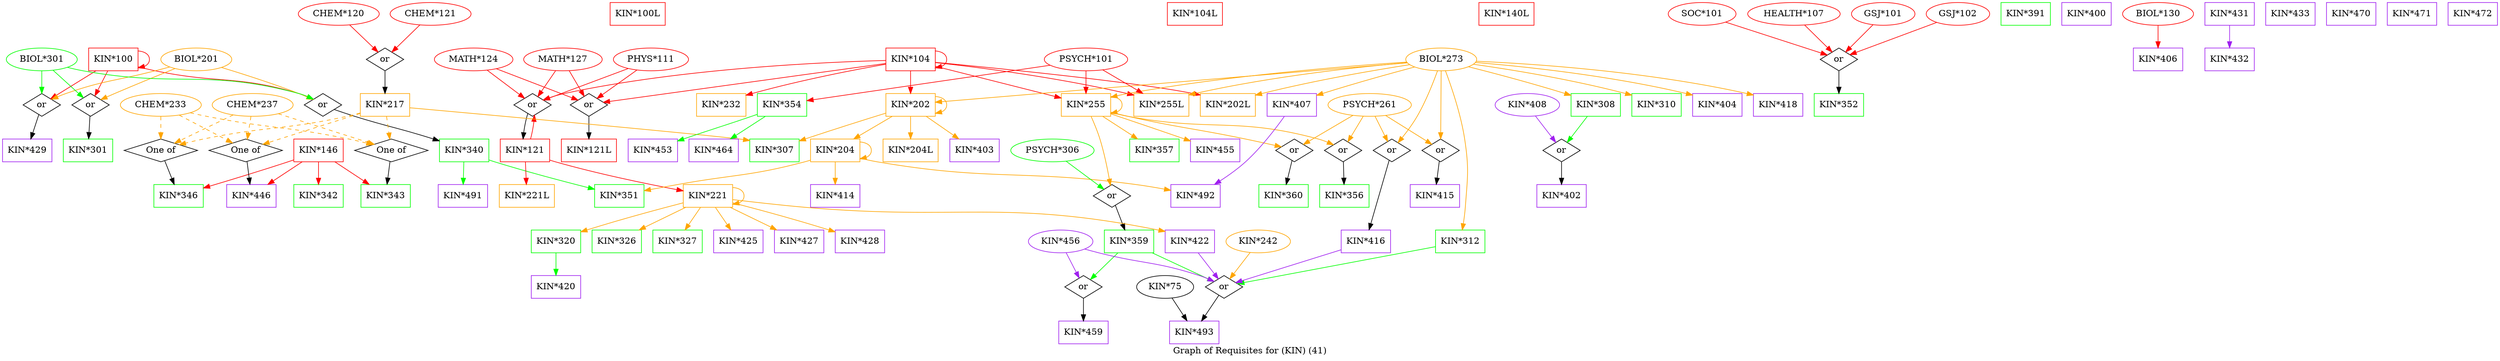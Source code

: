 strict digraph "" {
	graph [bb="0,0,3938,563",
		label="Graph of Requisites for (KIN) (41)",
		lheight=0.21,
		lp="1969,11.5",
		lwidth=3.38
	];
	node [label="\N"];
	"KIN*100"	[color=red,
		height=0.5,
		pos="175,473",
		shape=box,
		width=1.0833];
	"KIN*100" -> "KIN*100"	[color=red,
		pos="e,214.16,459.64 214.16,486.36 224.33,485.54 232,481.09 232,473 232,467.82 228.85,464.13 223.92,461.93"];
	or318	[height=0.5,
		label=or,
		pos="139,401",
		shape=diamond,
		width=0.81703];
	"KIN*100" -> or318	[color=red,
		pos="e,145.65,414.93 166.1,454.7 161.3,445.37 155.34,433.77 150.22,423.83"];
	or319	[height=0.5,
		label=or,
		pos="506,401",
		shape=diamond,
		width=0.81703];
	"KIN*100" -> or319	[color=red,
		pos="e,490.82,409.9 214.29,461.23 223.05,459.01 232.31,456.8 241,455 341.02,434.24 370.09,448.11 468,419 472.49,417.67 477.13,415.92 \
481.57,414.05"];
	or327	[height=0.5,
		label=or,
		pos="62,401",
		shape=diamond,
		width=0.81703];
	"KIN*100" -> or327	[color=red,
		pos="e,75.97,410.65 147.36,454.88 128.11,442.95 102.74,427.24 84.68,416.05"];
	"KIN*301"	[color=green,
		height=0.5,
		pos="135,329",
		shape=box,
		width=1.0833];
	or318 -> "KIN*301"	[pos="e,136,347.45 138.05,383.41 137.61,375.71 137.08,366.34 136.58,357.62"];
	"KIN*340"	[color=green,
		height=0.5,
		pos="729,329",
		shape=box,
		width=1.0833];
	or319 -> "KIN*340"	[pos="e,689.77,344.12 523.61,393.62 532.91,390.33 544.53,386.31 555,383 607.6,366.37 623.83,364.85 680.01,347.22"];
	"KIN*429"	[color=purple,
		height=0.5,
		pos="39,329",
		shape=box,
		width=1.0833];
	or327 -> "KIN*429"	[pos="e,44.623,347.11 57.346,385.83 54.618,377.53 51.082,366.77 47.844,356.92"];
	"KIN*351"	[color=green,
		height=0.5,
		pos="1016,257",
		shape=box,
		width=1.0833];
	"KIN*340" -> "KIN*351"	[color=green,
		pos="e,976.72,265.18 768.17,313.69 771.14,312.74 774.11,311.83 777,311 841.84,292.4 918.14,276.49 966.78,267.09"];
	"KIN*491"	[color=purple,
		height=0.5,
		pos="727,257",
		shape=box,
		width=1.0833];
	"KIN*340" -> "KIN*491"	[color=green,
		pos="e,727.49,275.1 728.51,310.7 728.29,302.98 728.02,293.71 727.77,285.11"];
	"KIN*100L"	[color=red,
		height=0.5,
		pos="1003,545",
		shape=box,
		width=1.2083];
	"KIN*104"	[color=red,
		height=0.5,
		pos="1434,473",
		shape=box,
		width=1.0833];
	"KIN*104" -> "KIN*104"	[color=red,
		pos="e,1473.2,459.64 1473.2,486.36 1483.3,485.54 1491,481.09 1491,473 1491,467.82 1487.9,464.13 1482.9,461.93"];
	or315	[height=0.5,
		label=or,
		pos="837,401",
		shape=diamond,
		width=0.81703];
	"KIN*104" -> or315	[color=red,
		pos="e,854.2,408.81 1394.8,471.21 1304.5,468.73 1075,458.72 888,419 880,417.3 871.5,414.77 863.79,412.18"];
	or316	[height=0.5,
		label=or,
		pos="926,401",
		shape=diamond,
		width=0.81703];
	"KIN*104" -> or316	[color=red,
		pos="e,948.87,405.15 1395,466.62 1298.3,453.3 1049,418.95 959.03,406.55"];
	"KIN*202"	[color=orange,
		height=0.5,
		pos="1434,401",
		shape=box,
		width=1.0833];
	"KIN*104" -> "KIN*202"	[color=red,
		pos="e,1434,419.1 1434,454.7 1434,446.98 1434,437.71 1434,429.11"];
	"KIN*202L"	[color=orange,
		height=0.5,
		pos="1933,401",
		shape=box,
		width=1.2083];
	"KIN*104" -> "KIN*202L"	[color=red,
		pos="e,1889.2,416.76 1473.1,468.32 1563.6,459.68 1785.7,437.53 1879.3,418.85"];
	"KIN*232"	[color=orange,
		height=0.5,
		pos="1135,401",
		shape=box,
		width=1.0833];
	"KIN*104" -> "KIN*232"	[color=red,
		pos="e,1174.2,416.34 1394.9,465.4 1347.2,456.98 1263.8,441.11 1183.9,419.06"];
	"KIN*255"	[color=orange,
		height=0.5,
		pos="1709,401",
		shape=box,
		width=1.0833];
	"KIN*104" -> "KIN*255"	[color=red,
		pos="e,1669.6,412.03 1473.1,462.05 1522.1,449.56 1606.2,428.16 1659.7,414.56"];
	"KIN*255L"	[color=orange,
		height=0.5,
		pos="1828,401",
		shape=box,
		width=1.2083];
	"KIN*104" -> "KIN*255L"	[color=red,
		pos="e,1784.5,416.55 1473.2,467.92 1535.3,461.03 1659.8,445.43 1774.5,418.9"];
	"KIN*121"	[color=red,
		height=0.5,
		pos="825,329",
		shape=box,
		width=1.0833];
	or315 -> "KIN*121"	[pos="e,822.04,347.14 829.54,387.49 826.82,379.05 824.43,367.59 823.05,357.13"];
	"KIN*121L"	[color=red,
		height=0.5,
		pos="926,329",
		shape=box,
		width=1.2083];
	or316 -> "KIN*121L"	[pos="e,926,347.1 926,382.7 926,374.98 926,365.71 926,357.11"];
	"KIN*202" -> "KIN*202"	[color=orange,
		pos="e,1473.2,387.64 1473.2,414.36 1483.3,413.54 1491,409.09 1491,401 1491,395.82 1487.9,392.13 1482.9,389.93"];
	"KIN*204"	[color=orange,
		height=0.5,
		pos="1315,329",
		shape=box,
		width=1.0833];
	"KIN*202" -> "KIN*204"	[color=orange,
		pos="e,1344.2,347.19 1404.9,382.88 1389.3,373.72 1370,362.34 1353.2,352.48"];
	"KIN*204L"	[color=orange,
		height=0.5,
		pos="1434,329",
		shape=box,
		width=1.2083];
	"KIN*202" -> "KIN*204L"	[color=orange,
		pos="e,1434,347.1 1434,382.7 1434,374.98 1434,365.71 1434,357.11"];
	"KIN*307"	[color=green,
		height=0.5,
		pos="1219,329",
		shape=box,
		width=1.0833];
	"KIN*202" -> "KIN*307"	[color=orange,
		pos="e,1258.3,344.02 1394.7,387.94 1362.9,378.09 1316.8,363.57 1268,347.3"];
	"KIN*403"	[color=purple,
		height=0.5,
		pos="1535,329",
		shape=box,
		width=1.0833];
	"KIN*202" -> "KIN*403"	[color=orange,
		pos="e,1510.2,347.19 1458.7,382.88 1471.7,373.89 1487.7,362.76 1501.8,353.03"];
	"KIN*255" -> "KIN*255"	[color=orange,
		pos="e,1748.2,387.64 1748.2,414.36 1758.3,413.54 1766,409.09 1766,401 1766,395.82 1762.9,392.13 1757.9,389.93"];
	or321	[height=0.5,
		label=or,
		pos="2039,329",
		shape=diamond,
		width=0.81703];
	"KIN*255" -> or321	[color=orange,
		pos="e,2018.7,334.72 1748.3,389.44 1757.1,387.21 1766.3,384.94 1775,383 1858,364.38 1879.7,364.29 1963,347 1978.1,343.87 1994.8,340.16 \
2008.7,337"];
	"KIN*357"	[color=green,
		height=0.5,
		pos="1819,329",
		shape=box,
		width=1.0833];
	"KIN*255" -> "KIN*357"	[color=orange,
		pos="e,1792,347.19 1735.9,382.88 1750.2,373.81 1767.8,362.55 1783.2,352.76"];
	or322	[height=0.5,
		label=or,
		pos="1752,257",
		shape=diamond,
		width=0.81703];
	"KIN*255" -> or322	[color=orange,
		pos="e,1749.7,273.7 1718,382.71 1723,372.53 1729,359.28 1733,347 1739.9,326.15 1744.9,301.71 1748,283.72"];
	or323	[height=0.5,
		label=or,
		pos="2116,329",
		shape=diamond,
		width=0.81703];
	"KIN*255" -> or323	[color=orange,
		pos="e,2100.8,337.85 1748.2,388.98 1757,386.77 1766.3,384.64 1775,383 1907.9,358.09 1946.5,382.38 2077,347 2081.8,345.69 2086.8,343.89 \
2091.6,341.94"];
	"KIN*455"	[color=purple,
		height=0.5,
		pos="1915,329",
		shape=box,
		width=1.0833];
	"KIN*255" -> "KIN*455"	[color=orange,
		pos="e,1876,343.88 1748,387.11 1778,377.18 1820.6,362.94 1866.5,347.16"];
	"KIN*121" -> or315	[color=red,
		pos="e,840.07,384.81 833.83,347.13 836.12,355.41 838.06,365.52 839.17,374.67"];
	"KIN*221"	[color=orange,
		height=0.5,
		pos="1158,257",
		shape=box,
		width=1.0833];
	"KIN*121" -> "KIN*221"	[color=red,
		pos="e,1118.9,265.1 864.14,313.58 867.12,312.65 870.1,311.78 873,311 884.32,307.96 1030.2,281.25 1108.7,266.95"];
	"KIN*221L"	[color=orange,
		height=0.5,
		pos="828,257",
		shape=box,
		width=1.2083];
	"KIN*121" -> "KIN*221L"	[color=red,
		pos="e,827.27,275.1 825.74,310.7 826.07,302.98 826.47,293.71 826.84,285.11"];
	"KIN*204" -> "KIN*204"	[color=orange,
		pos="e,1354.2,315.64 1354.2,342.36 1364.3,341.54 1372,337.09 1372,329 1372,323.82 1368.9,320.13 1363.9,317.93"];
	"KIN*204" -> "KIN*351"	[color=orange,
		pos="e,1055,265.59 1275.8,313.66 1272.9,312.71 1269.9,311.81 1267,311 1229.6,300.49 1126.8,279.72 1065,267.54"];
	"KIN*414"	[color=purple,
		height=0.5,
		pos="1315,257",
		shape=box,
		width=1.0833];
	"KIN*204" -> "KIN*414"	[color=orange,
		pos="e,1315,275.1 1315,310.7 1315,302.98 1315,293.71 1315,285.11"];
	"KIN*492"	[color=purple,
		height=0.5,
		pos="1879,257",
		shape=box,
		width=1.0833];
	"KIN*204" -> "KIN*492"	[color=orange,
		pos="e,1839.7,266.39 1354.2,316.77 1363,314.58 1372.3,312.5 1381,311 1560.9,280.14 1609.3,300.15 1790,275 1802.9,273.2 1816.8,270.79 \
1829.6,268.35"];
	"KIN*356"	[color=green,
		height=0.5,
		pos="2023,257",
		shape=box,
		width=1.0833];
	or321 -> "KIN*356"	[pos="e,2026.9,275.13 2035.5,312.81 2033.7,304.66 2031.3,294.37 2029.2,284.92"];
	"KIN*359"	[color=green,
		height=0.5,
		pos="1778,185",
		shape=box,
		width=1.0833];
	or322 -> "KIN*359"	[pos="e,1771.6,203.11 1757.3,241.83 1760.4,233.45 1764.4,222.54 1768.1,212.6"];
	"KIN*360"	[color=green,
		height=0.5,
		pos="2119,257",
		shape=box,
		width=1.0833];
	or323 -> "KIN*360"	[pos="e,2118.3,275.45 2116.7,311.41 2117,303.71 2117.4,294.34 2117.8,285.62"];
	"KIN*104L"	[color=red,
		height=0.5,
		pos="1882,545",
		shape=box,
		width=1.2083];
	"KIN*221" -> "KIN*221"	[color=orange,
		pos="e,1197.2,243.64 1197.2,270.36 1207.3,269.54 1215,265.09 1215,257 1215,251.82 1211.9,248.13 1206.9,245.93"];
	"KIN*320"	[color=green,
		height=0.5,
		pos="918,185",
		shape=box,
		width=1.0833];
	"KIN*221" -> "KIN*320"	[color=orange,
		pos="e,957.22,200.14 1118.8,246.05 1081.9,236.48 1024.9,221.22 966.9,203.18"];
	"KIN*326"	[color=green,
		height=0.5,
		pos="1014,185",
		shape=box,
		width=1.0833];
	"KIN*221" -> "KIN*326"	[color=orange,
		pos="e,1049.4,203.19 1122.8,238.88 1103.4,229.47 1079.2,217.71 1058.6,207.67"];
	"KIN*327"	[color=green,
		height=0.5,
		pos="1110,185",
		shape=box,
		width=1.0833];
	"KIN*221" -> "KIN*327"	[color=orange,
		pos="e,1121.7,203.1 1146.1,238.7 1140.5,230.47 1133.6,220.48 1127.4,211.42"];
	"KIN*422"	[color=purple,
		height=0.5,
		pos="1874,185",
		shape=box,
		width=1.0833];
	"KIN*221" -> "KIN*422"	[color=orange,
		pos="e,1835,200.82 1197.2,249 1217.9,245.53 1243.8,241.55 1267,239 1511.2,212.15 1580.3,251.96 1825.1,202.83"];
	"KIN*425"	[color=purple,
		height=0.5,
		pos="1206,185",
		shape=box,
		width=1.0833];
	"KIN*221" -> "KIN*425"	[color=orange,
		pos="e,1194.3,203.1 1169.9,238.7 1175.5,230.47 1182.4,220.48 1188.6,211.42"];
	"KIN*427"	[color=purple,
		height=0.5,
		pos="1302,185",
		shape=box,
		width=1.0833];
	"KIN*221" -> "KIN*427"	[color=orange,
		pos="e,1266.6,203.19 1193.2,238.88 1212.6,229.47 1236.8,217.71 1257.4,207.67"];
	"KIN*428"	[color=purple,
		height=0.5,
		pos="1398,185",
		shape=box,
		width=1.0833];
	"KIN*221" -> "KIN*428"	[color=orange,
		pos="e,1358.8,200.14 1197.2,246.05 1234.1,236.48 1291.1,221.22 1349.1,203.18"];
	"KIN*420"	[color=purple,
		height=0.5,
		pos="918,113",
		shape=box,
		width=1.0833];
	"KIN*320" -> "KIN*420"	[color=green,
		pos="e,918,131.1 918,166.7 918,158.98 918,149.71 918,141.11"];
	or329	[height=0.5,
		label=or,
		pos="1924,113",
		shape=diamond,
		width=0.81703];
	"KIN*422" -> or329	[color=purple,
		pos="e,1915.4,126.06 1886.4,166.7 1893.3,156.93 1902.1,144.66 1909.4,134.42"];
	"PHYS*111"	[color=red,
		height=0.5,
		pos="1034,473",
		width=1.6429];
	"PHYS*111" -> or315	[color=red,
		pos="e,854.71,408.29 996.95,458.83 958.3,445.1 898.63,423.9 864.15,411.65"];
	"PHYS*111" -> or316	[color=red,
		pos="e,939.69,410.87 1010,456.46 991.62,444.53 966.37,428.16 948.36,416.5"];
	"MATH*124"	[color=red,
		height=0.5,
		pos="754,473",
		width=1.7151];
	"MATH*124" -> or315	[color=red,
		pos="e,825.28,411.88 773.25,455.76 786.58,444.53 804.25,429.62 817.6,418.36"];
	"MATH*124" -> or316	[color=red,
		pos="e,908.94,408.94 788.39,458 821.16,444.67 869.78,424.88 899.6,412.74"];
	"MATH*127"	[color=red,
		height=0.5,
		pos="895,473",
		width=1.7151];
	"MATH*127" -> or315	[color=red,
		pos="e,846.48,413.44 881.25,455.41 872.8,445.2 861.92,432.07 853.06,421.39"];
	"MATH*127" -> or316	[color=red,
		pos="e,920.02,415.51 902.5,455.05 906.54,445.95 911.56,434.6 915.93,424.74"];
	"KIN*140L"	[color=red,
		height=0.5,
		pos="2374,545",
		shape=box,
		width=1.2083];
	"KIN*146"	[color=red,
		height=0.5,
		pos="499,329",
		shape=box,
		width=1.0833];
	"KIN*342"	[color=green,
		height=0.5,
		pos="499,257",
		shape=box,
		width=1.0833];
	"KIN*146" -> "KIN*342"	[color=red,
		pos="e,499,275.1 499,310.7 499,302.98 499,293.71 499,285.11"];
	"KIN*343"	[color=green,
		height=0.5,
		pos="605,257",
		shape=box,
		width=1.0833];
	"KIN*146" -> "KIN*343"	[color=red,
		pos="e,578.97,275.19 524.93,310.88 538.66,301.81 555.71,290.55 570.54,280.76"];
	"KIN*346"	[color=green,
		height=0.5,
		pos="278,257",
		shape=box,
		width=1.0833];
	"KIN*146" -> "KIN*346"	[color=red,
		pos="e,317.32,269.52 459.75,313.95 456.8,312.93 453.85,311.94 451,311 409.46,297.29 361.92,282.81 327.2,272.46"];
	"KIN*446"	[color=purple,
		height=0.5,
		pos="393,257",
		shape=box,
		width=1.0833];
	"KIN*146" -> "KIN*446"	[color=red,
		pos="e,419.03,275.19 473.07,310.88 459.34,301.81 442.29,290.55 427.46,280.76"];
	"BIOL*273"	[color=orange,
		height=0.5,
		pos="2270,473",
		width=1.5526];
	"BIOL*273" -> "KIN*202"	[color=orange,
		pos="e,1473.5,405.3 2216.4,467.51 2064.2,454.77 1630.7,418.47 1483.6,406.15"];
	"BIOL*273" -> "KIN*202L"	[color=orange,
		pos="e,1976.5,416.45 2220.3,464.68 2165.4,456.14 2074.1,440.68 1986.4,418.92"];
	"BIOL*273" -> "KIN*255"	[color=orange,
		pos="e,1748.2,413.1 2215.4,468.76 2123.8,462.74 1933.6,447.76 1775,419 1769.5,418.01 1763.9,416.81 1758.2,415.52"];
	"BIOL*273" -> "KIN*255L"	[color=orange,
		pos="e,1871.5,416.86 2216.5,467.81 2142.8,461.37 2006,446.98 1881.6,419.16"];
	"KIN*308"	[color=green,
		height=0.5,
		pos="2514,401",
		shape=box,
		width=1.0833];
	"BIOL*273" -> "KIN*308"	[color=orange,
		pos="e,2474.8,416.16 2313.1,461.35 2350.9,451.79 2407.5,436.93 2465.2,419.16"];
	"KIN*310"	[color=green,
		height=0.5,
		pos="2610,401",
		shape=box,
		width=1.0833];
	"BIOL*273" -> "KIN*310"	[color=orange,
		pos="e,2570.9,416.44 2320.7,465.33 2377.3,457.32 2471.7,442.29 2561.1,419.01"];
	"KIN*312"	[color=green,
		height=0.5,
		pos="2301,185",
		shape=box,
		width=1.0833];
	"BIOL*273" -> "KIN*312"	[color=orange,
		pos="e,2303.8,203.13 2276.9,454.98 2286.2,431.26 2302.1,386.71 2308,347 2315.1,299.52 2311.1,286.9 2308,239 2307.4,230.53 2306.4,221.36 \
2305.3,213.06"];
	"KIN*404"	[color=purple,
		height=0.5,
		pos="2706,401",
		shape=box,
		width=1.0833];
	"BIOL*273" -> "KIN*404"	[color=orange,
		pos="e,2666.9,416.58 2324,468.13 2397.6,462.1 2533.3,448.22 2656.9,418.99"];
	"KIN*407"	[color=purple,
		height=0.5,
		pos="2034,401",
		shape=box,
		width=1.0833];
	"BIOL*273" -> "KIN*407"	[color=orange,
		pos="e,2073.2,416.13 2228,460.99 2191.8,451.34 2138,436.54 2082.8,419.17"];
	or325	[height=0.5,
		label=or,
		pos="2270,329",
		shape=diamond,
		width=0.81703];
	"BIOL*273" -> or325	[color=orange,
		pos="e,2270,347.19 2270,454.87 2270,430.67 2270,386.21 2270,357.39"];
	or326	[height=0.5,
		label=or,
		pos="2193,329",
		shape=diamond,
		width=0.81703];
	"BIOL*273" -> or326	[color=orange,
		pos="e,2202.5,341.26 2264.1,455.05 2257.4,436.72 2245.7,406.93 2232,383 2225.3,371.18 2216.3,358.89 2208.7,349.12"];
	"KIN*418"	[color=purple,
		height=0.5,
		pos="2802,401",
		shape=box,
		width=1.0833];
	"BIOL*273" -> "KIN*418"	[color=orange,
		pos="e,2762.9,416.67 2325.5,470.09 2414.3,466.12 2593.8,454.39 2753,418.93"];
	or324	[height=0.5,
		label=or,
		pos="2460,329",
		shape=diamond,
		width=0.81703];
	"KIN*308" -> or324	[color=green,
		pos="e,2469,341.63 2500.7,382.7 2492.9,372.7 2483.2,360.09 2475.2,349.72"];
	"KIN*312" -> or329	[color=green,
		pos="e,1945.6,118 2261.7,176.71 2186.7,162.78 2024.5,132.65 1955.8,119.9"];
	"KIN*407" -> "KIN*492"	[color=purple,
		pos="e,1911.5,275.06 2022.9,382.85 2010,363.81 1987.4,332.88 1963,311 1950.1,299.48 1934.5,288.85 1920.2,280.19"];
	"KIN*415"	[color=purple,
		height=0.5,
		pos="2260,257",
		shape=box,
		width=1.0833];
	or325 -> "KIN*415"	[pos="e,2262.5,275.29 2267.7,312.12 2266.6,304.23 2265.2,294.48 2263.9,285.43"];
	"KIN*416"	[color=purple,
		height=0.5,
		pos="2154,185",
		shape=box,
		width=1.0833];
	or326 -> "KIN*416"	[pos="e,2158.8,203.44 2189,313.34 2182.5,289.76 2169.7,243.04 2161.5,213.22"];
	"KIN*402"	[color=purple,
		height=0.5,
		pos="2460,257",
		shape=box,
		width=1.0833];
	or324 -> "KIN*402"	[pos="e,2460,275.1 2460,310.7 2460,302.98 2460,293.71 2460,285.11"];
	"KIN*493"	[color=purple,
		height=0.5,
		pos="1838,41",
		shape=box,
		width=1.0833];
	or329 -> "KIN*493"	[pos="e,1859.1,59.191 1912,102.27 1900.4,92.798 1882.3,78.045 1866.9,65.507"];
	"KIN*416" -> or329	[color=purple,
		pos="e,1942.6,119.65 2115,172.13 2068.8,158.07 1993,134.99 1952.1,122.57"];
	"KIN*217"	[color=orange,
		height=0.5,
		pos="603,401",
		shape=box,
		width=1.0833];
	"KIN*217" -> "KIN*307"	[color=orange,
		pos="e,1179.9,344.72 642.19,396.61 758.96,386.48 1100.2,356.62 1170,346.44"];
	of141	[height=0.5,
		label="One of",
		pos="614,329",
		shape=diamond,
		width=1.6085];
	"KIN*217" -> of141	[color=orange,
		pos="e,611.39,346.62 605.72,382.7 606.95,374.87 608.43,365.44 609.8,356.73",
		style=dashed];
	of142	[height=0.5,
		label="One of",
		pos="250,329",
		shape=diamond,
		width=1.6085];
	"KIN*217" -> of142	[color=orange,
		pos="e,279.22,338.03 563.82,387.98 557.24,386.17 550.45,384.44 544,383 444.29,360.82 417.05,367.58 317,347 307.95,345.14 298.28,342.86 \
289.18,340.58",
		style=dashed];
	of143	[height=0.5,
		label="One of",
		pos="384,329",
		shape=diamond,
		width=1.6085];
	"KIN*217" -> of143	[color=orange,
		pos="e,411.07,338.65 563.85,387.49 523.24,374.51 460.26,354.37 420.62,341.7",
		style=dashed];
	of141 -> "KIN*343"	[pos="e,607.24,275.45 611.87,311.41 610.88,303.71 609.67,294.34 608.55,285.62"];
	of142 -> "KIN*346"	[pos="e,271.15,275.13 256.08,312.81 259.37,304.57 263.54,294.15 267.35,284.62"];
	of143 -> "KIN*446"	[pos="e,390.76,275.45 386.13,311.41 387.12,303.71 388.33,294.34 389.45,285.62"];
	or317	[height=0.5,
		label=or,
		pos="603,473",
		shape=diamond,
		width=0.81703];
	or317 -> "KIN*217"	[pos="e,603,419.1 603,454.7 603,446.98 603,437.71 603,429.11"];
	"CHEM*120"	[color=red,
		height=0.5,
		pos="530,545",
		width=1.7693];
	"CHEM*120" -> or317	[color=red,
		pos="e,591.95,484.6 547.3,527.41 558.54,516.64 573.17,502.61 584.61,491.63"];
	"CHEM*121"	[color=red,
		height=0.5,
		pos="675,545",
		width=1.7693];
	"CHEM*121" -> or317	[color=red,
		pos="e,613.9,484.6 657.94,527.41 646.85,516.64 632.43,502.61 621.14,491.63"];
	"KIN*359" -> or329	[color=green,
		pos="e,1908.3,121.54 1813.7,166.88 1840.2,154.2 1875.5,137.24 1899,125.99"];
	or328	[height=0.5,
		label=or,
		pos="1734,113",
		shape=diamond,
		width=0.81703];
	"KIN*359" -> or328	[color=green,
		pos="e,1741.9,126.49 1767.1,166.7 1761.1,157.15 1753.6,145.22 1747.3,135.12"];
	"PSYCH*101"	[color=red,
		height=0.5,
		pos="1709,473",
		width=1.8234];
	"PSYCH*101" -> "KIN*255"	[color=red,
		pos="e,1709,419.1 1709,454.7 1709,446.98 1709,437.71 1709,429.11"];
	"PSYCH*101" -> "KIN*255L"	[color=red,
		pos="e,1798.7,419.21 1735.4,456.46 1751.4,447.07 1772,434.92 1789.8,424.49"];
	"KIN*354"	[color=green,
		height=0.5,
		pos="1231,401",
		shape=box,
		width=1.0833];
	"PSYCH*101" -> "KIN*354"	[color=red,
		pos="e,1270,407.72 1652.3,463.7 1557.7,449.85 1369.4,422.27 1280.2,409.2"];
	"KIN*453"	[color=purple,
		height=0.5,
		pos="1027,329",
		shape=box,
		width=1.0833];
	"KIN*354" -> "KIN*453"	[color=green,
		pos="e,1066,343.88 1192,386.12 1188.9,385.05 1185.9,384.01 1183,383 1138,367.52 1124.4,363.86 1075.6,347.16"];
	"KIN*464"	[color=purple,
		height=0.5,
		pos="1123,329",
		shape=box,
		width=1.0833];
	"KIN*354" -> "KIN*464"	[color=green,
		pos="e,1149.5,347.19 1204.6,382.88 1190.6,373.81 1173.2,362.55 1158.1,352.76"];
	"BIOL*201"	[color=orange,
		height=0.5,
		pos="306,473",
		width=1.5526];
	"BIOL*201" -> or318	[color=orange,
		pos="e,155.22,409.39 272.47,458.55 246.36,448.01 209.26,432.84 177,419 172.97,417.27 168.71,415.4 164.55,413.56"];
	"BIOL*201" -> or319	[color=orange,
		pos="e,490.26,409.49 345.69,460.29 378.74,450.23 426.87,434.88 468,419 472.17,417.39 476.55,415.56 480.78,413.72"];
	"BIOL*201" -> or327	[color=orange,
		pos="e,77.712,409.53 264.05,461 256.38,459 248.45,456.93 241,455 178.81,438.87 161.75,439.9 101,419 96.478,417.44 91.748,415.59 87.205,\
413.68"];
	"BIOL*301"	[color=green,
		height=0.5,
		pos="62,473",
		width=1.5526];
	"BIOL*301" -> or318	[color=green,
		pos="e,127.68,412.29 79.859,455.76 91.958,444.77 107.92,430.26 120.21,419.08"];
	"BIOL*301" -> or319	[color=green,
		pos="e,490.88,410.09 102.36,460.44 110.47,458.4 118.97,456.47 127,455 276.92,427.64 320.84,458.61 468,419 472.52,417.78 477.18,416.1 \
481.63,414.25"];
	"BIOL*301" -> or327	[color=green,
		pos="e,62,419.1 62,454.7 62,446.98 62,437.71 62,429.11"];
	"CHEM*233"	[color=orange,
		height=0.5,
		pos="250,401",
		width=1.7693];
	"CHEM*233" -> of141	[color=orange,
		pos="e,584.78,338.02 296.37,388.53 304.87,386.57 313.68,384.64 322,383 421.35,363.35 447.82,367.47 547,347 556.05,345.13 565.72,342.85 \
574.82,340.57",
		style=dashed];
	"CHEM*233" -> of142	[color=orange,
		pos="e,250,347.1 250,382.7 250,374.98 250,365.71 250,357.11",
		style=dashed];
	"CHEM*233" -> of143	[color=orange,
		pos="e,363.28,340.82 279.08,384.81 301.3,373.2 331.83,357.25 354.23,345.55",
		style=dashed];
	"CHEM*237"	[color=orange,
		height=0.5,
		pos="395,401",
		width=1.7693];
	"CHEM*237" -> of141	[color=orange,
		pos="e,586.94,338.65 435.42,387.08 476.01,374.11 538,354.29 577.24,341.75",
		style=dashed];
	"CHEM*237" -> of142	[color=orange,
		pos="e,271.76,340.5 364.25,385.15 339.74,373.32 305.57,356.83 280.99,344.96",
		style=dashed];
	"CHEM*237" -> of143	[color=orange,
		pos="e,386.61,346.62 392.28,382.7 391.05,374.87 389.57,365.44 388.2,356.73",
		style=dashed];
	"KIN*352"	[color=green,
		height=0.5,
		pos="2898,401",
		shape=box,
		width=1.0833];
	or320	[height=0.5,
		label=or,
		pos="2898,473",
		shape=diamond,
		width=0.81703];
	or320 -> "KIN*352"	[pos="e,2898,419.1 2898,454.7 2898,446.98 2898,437.71 2898,429.11"];
	"SOC*101"	[color=red,
		height=0.5,
		pos="2683,545",
		width=1.4804];
	"SOC*101" -> or320	[color=red,
		pos="e,2879.7,479.97 2720,531.97 2762.4,518.14 2831.2,495.75 2869.7,483.23"];
	"HEALTH*107"	[color=red,
		height=0.5,
		pos="2827,545",
		width=2.022];
	"HEALTH*107" -> or320	[color=red,
		pos="e,2887.3,484.6 2843.8,527.41 2854.8,516.64 2869,502.61 2880.1,491.63"];
	"GSJ*101"	[color=red,
		height=0.5,
		pos="2968,545",
		width=1.3902];
	"GSJ*101" -> or320	[color=red,
		pos="e,2908.7,484.71 2951.8,527.76 2941,517 2926.9,502.88 2915.8,491.81"];
	"GSJ*102"	[color=red,
		height=0.5,
		pos="3086,545",
		width=1.3902];
	"GSJ*102" -> or320	[color=red,
		pos="e,2915.5,480.51 3052.4,531.49 3016,517.94 2958.7,496.61 2925.1,484.1"];
	"PSYCH*261"	[color=orange,
		height=0.5,
		pos="2157,401",
		width=1.8234];
	"PSYCH*261" -> or321	[color=orange,
		pos="e,2053.3,338.48 2130.8,384.46 2110.2,372.23 2081.7,355.33 2062,343.61"];
	"PSYCH*261" -> or323	[color=orange,
		pos="e,2123.4,342.62 2147.1,383.05 2141.5,373.51 2134.5,361.51 2128.5,351.33"];
	"PSYCH*261" -> or325	[color=orange,
		pos="e,2256.1,338.63 2182.4,384.29 2201.9,372.17 2228.8,355.55 2247.6,343.91"];
	"PSYCH*261" -> or326	[color=orange,
		pos="e,2186.3,343.06 2165.7,383.05 2170.5,373.73 2176.5,362.06 2181.7,352.04"];
	"KIN*459"	[color=purple,
		height=0.5,
		pos="1734,41",
		shape=box,
		width=1.0833];
	or328 -> "KIN*459"	[pos="e,1734,59.104 1734,94.697 1734,86.983 1734,77.712 1734,69.112"];
	"PSYCH*306"	[color=green,
		height=0.5,
		pos="1658,329",
		width=1.8234];
	"PSYCH*306" -> or322	[color=green,
		pos="e,1739.3,267.48 1679.8,311.76 1695.2,300.29 1715.8,284.98 1731,273.64"];
	"KIN*391"	[color=green,
		height=0.5,
		pos="3193,545",
		shape=box,
		width=1.0833];
	"KIN*400"	[color=purple,
		height=0.5,
		pos="3289,545",
		shape=box,
		width=1.0833];
	"KIN*408"	[color=purple,
		height=0.5,
		pos="2406,401",
		width=1.4082];
	"KIN*408" -> or324	[color=purple,
		pos="e,2450.8,341.87 2418.8,383.41 2426.5,373.43 2436.4,360.66 2444.5,350.1"];
	"KIN*406"	[color=purple,
		height=0.5,
		pos="3402,473",
		shape=box,
		width=1.0833];
	"BIOL*130"	[color=red,
		height=0.5,
		pos="3402,545",
		width=1.5526];
	"BIOL*130" -> "KIN*406"	[color=red,
		pos="e,3402,491.1 3402,526.7 3402,518.98 3402,509.71 3402,501.11"];
	"KIN*431"	[color=purple,
		height=0.5,
		pos="3515,545",
		shape=box,
		width=1.0833];
	"KIN*432"	[color=purple,
		height=0.5,
		pos="3515,473",
		shape=box,
		width=1.0833];
	"KIN*431" -> "KIN*432"	[color=purple,
		pos="e,3515,491.1 3515,526.7 3515,518.98 3515,509.71 3515,501.11"];
	"KIN*433"	[color=purple,
		height=0.5,
		pos="3611,545",
		shape=box,
		width=1.0833];
	"KIN*456"	[color=purple,
		height=0.5,
		pos="1670,185",
		width=1.4082];
	"KIN*456" -> or329	[color=purple,
		pos="e,1908.7,121.64 1708,172.92 1715.3,170.89 1722.9,168.83 1730,167 1798.9,149.3 1818.5,153.64 1886,131 1890.4,129.51 1895.1,127.69 \
1899.5,125.8"];
	"KIN*456" -> or328	[color=purple,
		pos="e,1723.8,125.13 1684.8,167.76 1694.5,157.23 1707,143.49 1717.1,132.53"];
	"KIN*470"	[color=purple,
		height=0.5,
		pos="3707,545",
		shape=box,
		width=1.0833];
	"KIN*471"	[color=purple,
		height=0.5,
		pos="3803,545",
		shape=box,
		width=1.0833];
	"KIN*472"	[color=purple,
		height=0.5,
		pos="3899,545",
		shape=box,
		width=1.0833];
	"KIN*242"	[color=orange,
		height=0.5,
		pos="1982,185",
		width=1.4082];
	"KIN*242" -> or329	[color=orange,
		pos="e,1933.5,125.44 1968.3,167.41 1959.8,157.2 1948.9,144.07 1940.1,133.39"];
	"KIN*75"	[height=0.5,
		pos="1832,113",
		width=1.2457];
	"KIN*75" -> "KIN*493"	[pos="e,1836.5,59.104 1833.5,94.697 1834.1,86.983 1834.9,77.712 1835.7,69.112"];
}
